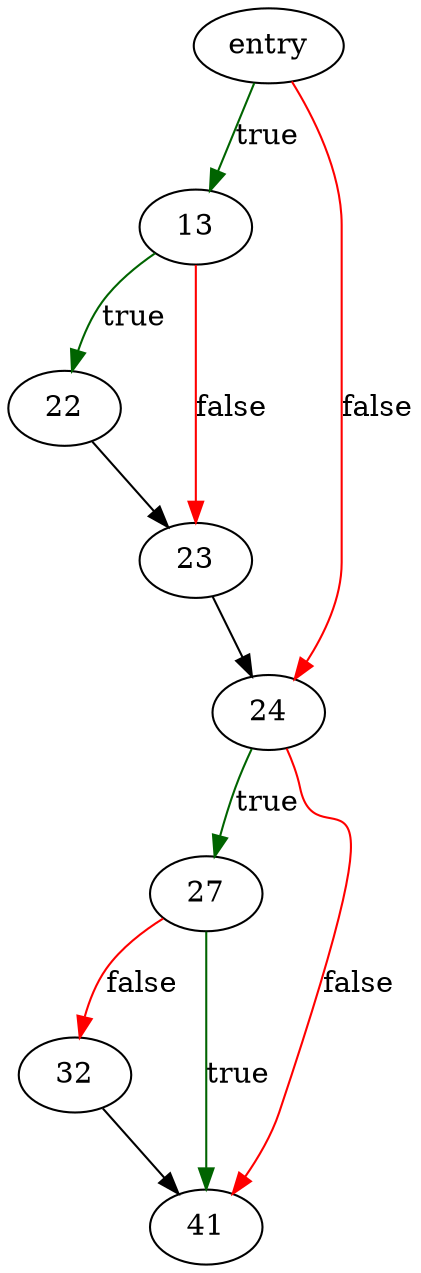 digraph "sqlite3PagerSync" {
	// Node definitions.
	2 [label=entry];
	13;
	22;
	23;
	24;
	27;
	32;
	41;

	// Edge definitions.
	2 -> 13 [
		color=darkgreen
		label=true
	];
	2 -> 24 [
		color=red
		label=false
	];
	13 -> 22 [
		color=darkgreen
		label=true
	];
	13 -> 23 [
		color=red
		label=false
	];
	22 -> 23;
	23 -> 24;
	24 -> 27 [
		color=darkgreen
		label=true
	];
	24 -> 41 [
		color=red
		label=false
	];
	27 -> 32 [
		color=red
		label=false
	];
	27 -> 41 [
		color=darkgreen
		label=true
	];
	32 -> 41;
}